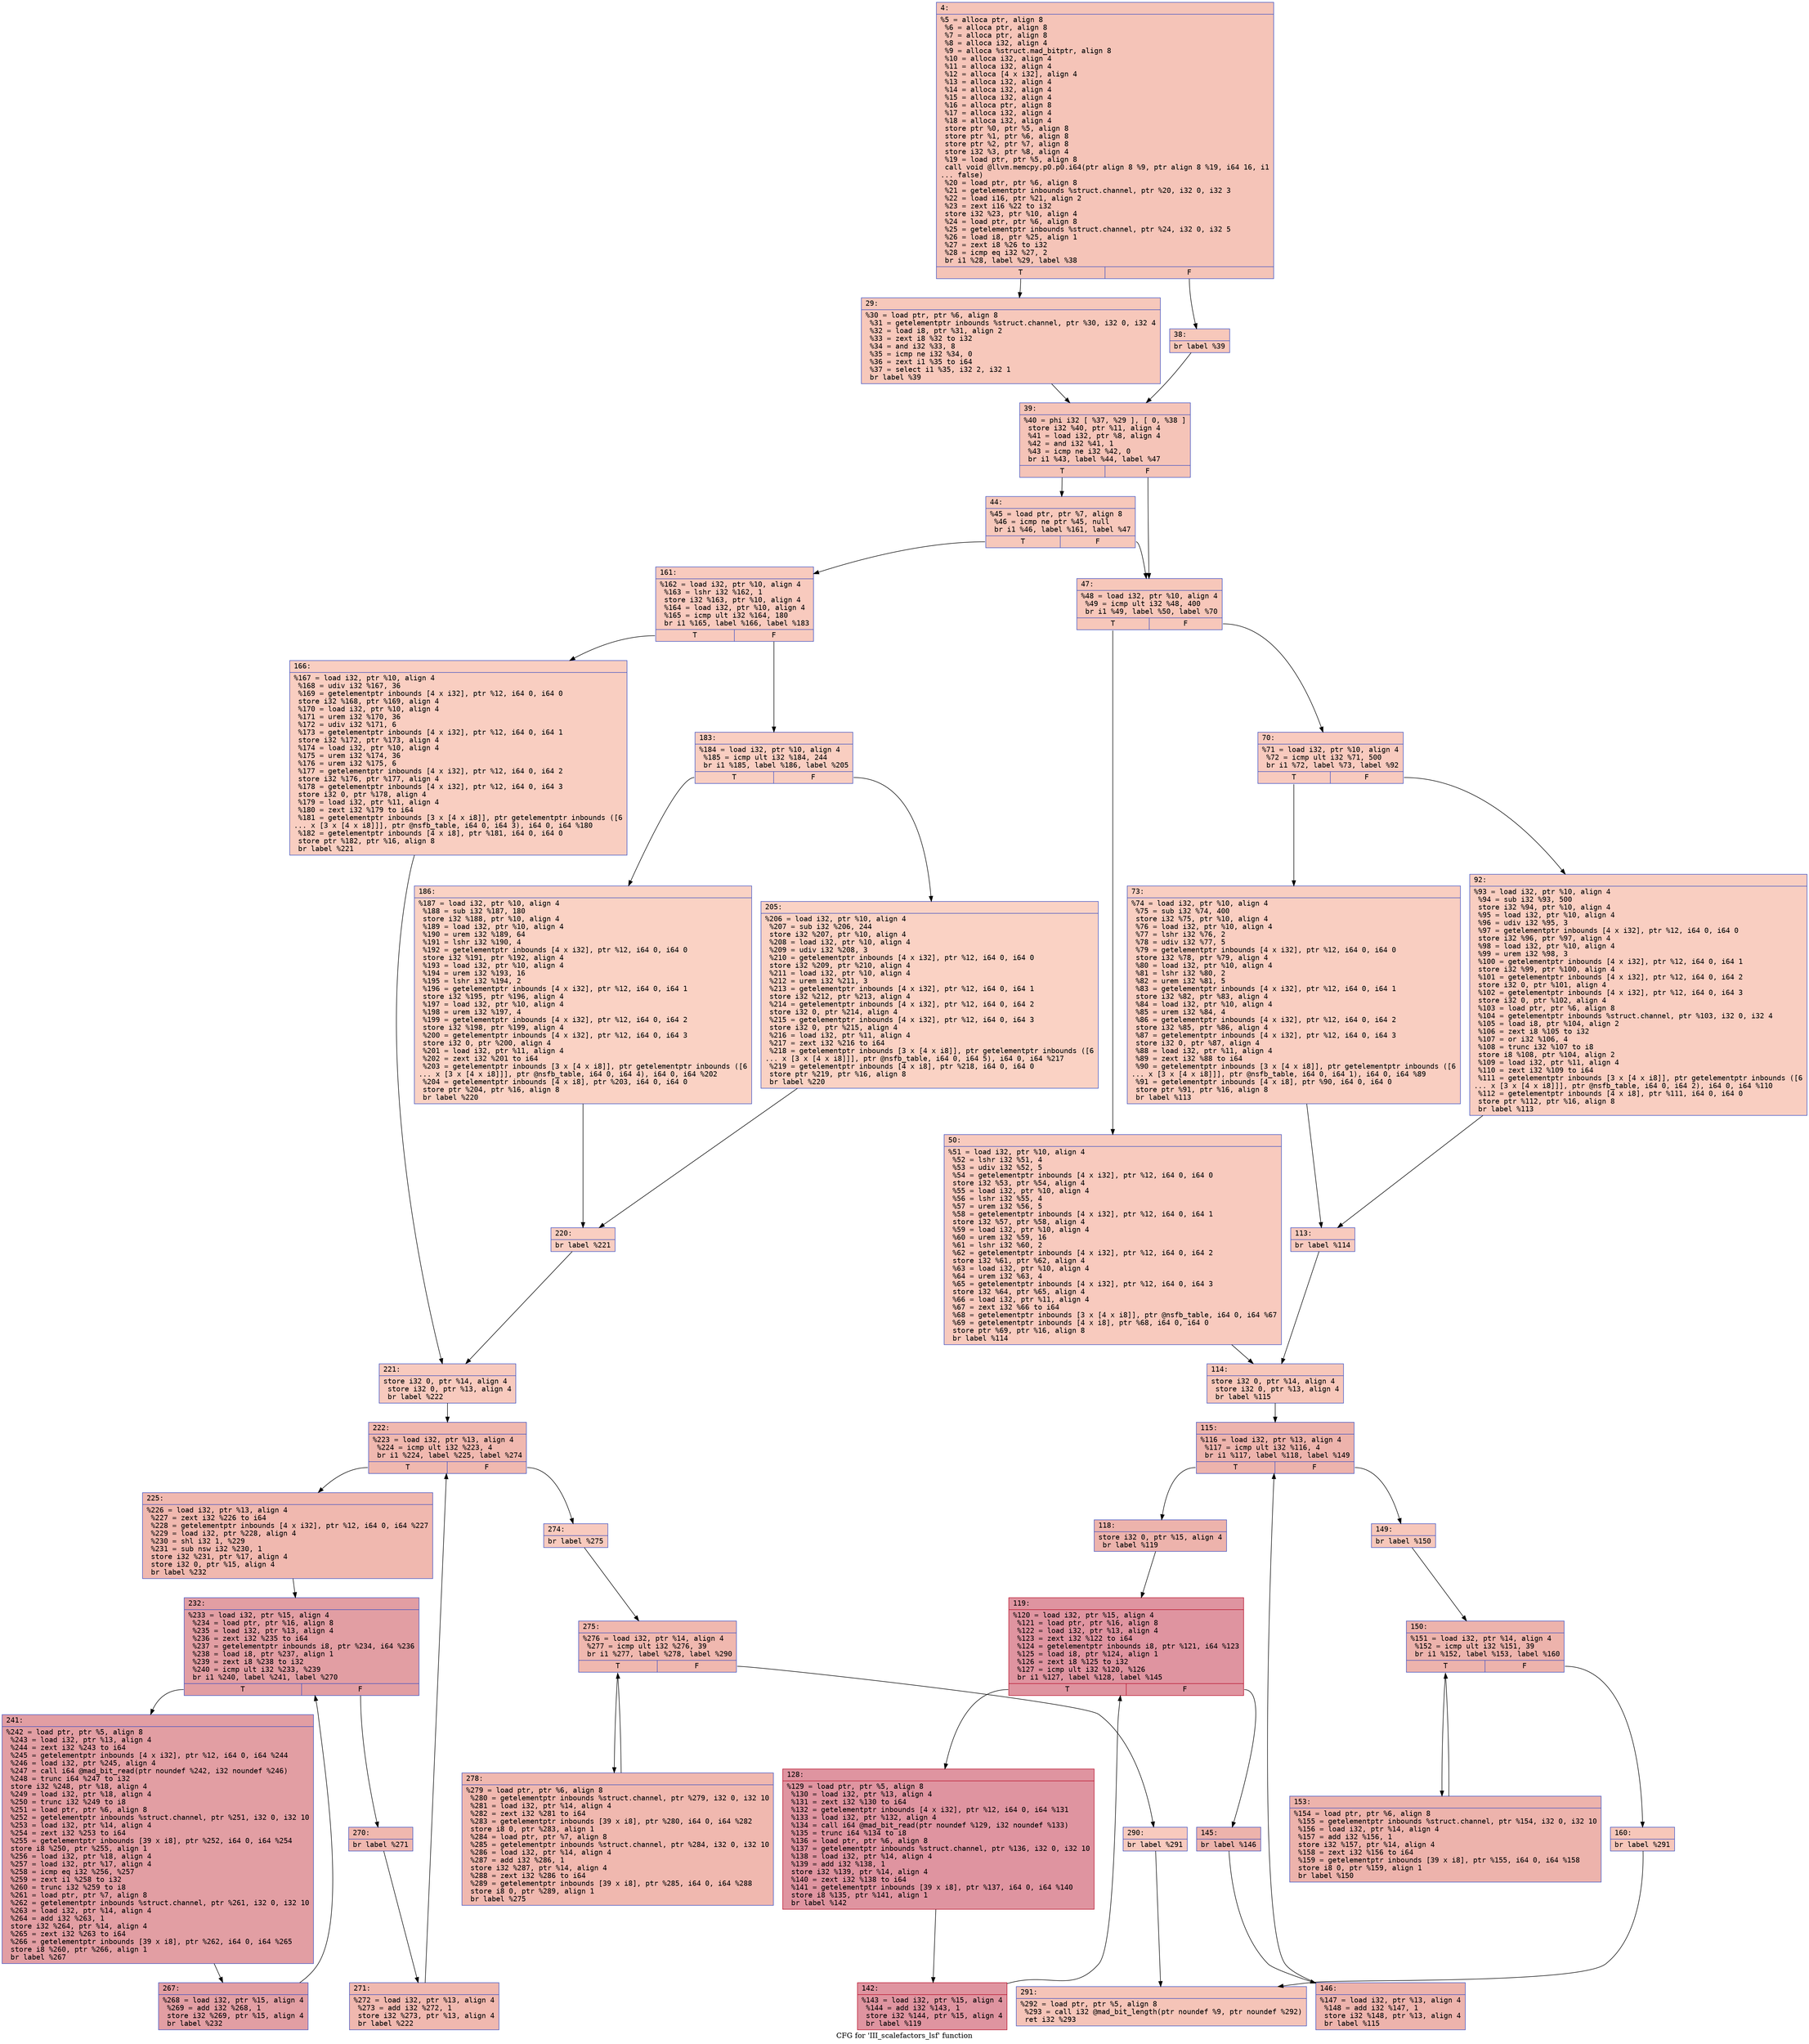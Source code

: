 digraph "CFG for 'III_scalefactors_lsf' function" {
	label="CFG for 'III_scalefactors_lsf' function";

	Node0x600001e8c2d0 [shape=record,color="#3d50c3ff", style=filled, fillcolor="#e97a5f70" fontname="Courier",label="{4:\l|  %5 = alloca ptr, align 8\l  %6 = alloca ptr, align 8\l  %7 = alloca ptr, align 8\l  %8 = alloca i32, align 4\l  %9 = alloca %struct.mad_bitptr, align 8\l  %10 = alloca i32, align 4\l  %11 = alloca i32, align 4\l  %12 = alloca [4 x i32], align 4\l  %13 = alloca i32, align 4\l  %14 = alloca i32, align 4\l  %15 = alloca i32, align 4\l  %16 = alloca ptr, align 8\l  %17 = alloca i32, align 4\l  %18 = alloca i32, align 4\l  store ptr %0, ptr %5, align 8\l  store ptr %1, ptr %6, align 8\l  store ptr %2, ptr %7, align 8\l  store i32 %3, ptr %8, align 4\l  %19 = load ptr, ptr %5, align 8\l  call void @llvm.memcpy.p0.p0.i64(ptr align 8 %9, ptr align 8 %19, i64 16, i1\l... false)\l  %20 = load ptr, ptr %6, align 8\l  %21 = getelementptr inbounds %struct.channel, ptr %20, i32 0, i32 3\l  %22 = load i16, ptr %21, align 2\l  %23 = zext i16 %22 to i32\l  store i32 %23, ptr %10, align 4\l  %24 = load ptr, ptr %6, align 8\l  %25 = getelementptr inbounds %struct.channel, ptr %24, i32 0, i32 5\l  %26 = load i8, ptr %25, align 1\l  %27 = zext i8 %26 to i32\l  %28 = icmp eq i32 %27, 2\l  br i1 %28, label %29, label %38\l|{<s0>T|<s1>F}}"];
	Node0x600001e8c2d0:s0 -> Node0x600001e8c410[tooltip="4 -> 29\nProbability 50.00%" ];
	Node0x600001e8c2d0:s1 -> Node0x600001e8c460[tooltip="4 -> 38\nProbability 50.00%" ];
	Node0x600001e8c410 [shape=record,color="#3d50c3ff", style=filled, fillcolor="#ed836670" fontname="Courier",label="{29:\l|  %30 = load ptr, ptr %6, align 8\l  %31 = getelementptr inbounds %struct.channel, ptr %30, i32 0, i32 4\l  %32 = load i8, ptr %31, align 2\l  %33 = zext i8 %32 to i32\l  %34 = and i32 %33, 8\l  %35 = icmp ne i32 %34, 0\l  %36 = zext i1 %35 to i64\l  %37 = select i1 %35, i32 2, i32 1\l  br label %39\l}"];
	Node0x600001e8c410 -> Node0x600001e8c4b0[tooltip="29 -> 39\nProbability 100.00%" ];
	Node0x600001e8c460 [shape=record,color="#3d50c3ff", style=filled, fillcolor="#ed836670" fontname="Courier",label="{38:\l|  br label %39\l}"];
	Node0x600001e8c460 -> Node0x600001e8c4b0[tooltip="38 -> 39\nProbability 100.00%" ];
	Node0x600001e8c4b0 [shape=record,color="#3d50c3ff", style=filled, fillcolor="#e97a5f70" fontname="Courier",label="{39:\l|  %40 = phi i32 [ %37, %29 ], [ 0, %38 ]\l  store i32 %40, ptr %11, align 4\l  %41 = load i32, ptr %8, align 4\l  %42 = and i32 %41, 1\l  %43 = icmp ne i32 %42, 0\l  br i1 %43, label %44, label %47\l|{<s0>T|<s1>F}}"];
	Node0x600001e8c4b0:s0 -> Node0x600001e8c500[tooltip="39 -> 44\nProbability 50.00%" ];
	Node0x600001e8c4b0:s1 -> Node0x600001e8c550[tooltip="39 -> 47\nProbability 50.00%" ];
	Node0x600001e8c500 [shape=record,color="#3d50c3ff", style=filled, fillcolor="#ed836670" fontname="Courier",label="{44:\l|  %45 = load ptr, ptr %7, align 8\l  %46 = icmp ne ptr %45, null\l  br i1 %46, label %161, label %47\l|{<s0>T|<s1>F}}"];
	Node0x600001e8c500:s0 -> Node0x600001e8caf0[tooltip="44 -> 161\nProbability 62.50%" ];
	Node0x600001e8c500:s1 -> Node0x600001e8c550[tooltip="44 -> 47\nProbability 37.50%" ];
	Node0x600001e8c550 [shape=record,color="#3d50c3ff", style=filled, fillcolor="#ec7f6370" fontname="Courier",label="{47:\l|  %48 = load i32, ptr %10, align 4\l  %49 = icmp ult i32 %48, 400\l  br i1 %49, label %50, label %70\l|{<s0>T|<s1>F}}"];
	Node0x600001e8c550:s0 -> Node0x600001e8c5a0[tooltip="47 -> 50\nProbability 50.00%" ];
	Node0x600001e8c550:s1 -> Node0x600001e8c5f0[tooltip="47 -> 70\nProbability 50.00%" ];
	Node0x600001e8c5a0 [shape=record,color="#3d50c3ff", style=filled, fillcolor="#ef886b70" fontname="Courier",label="{50:\l|  %51 = load i32, ptr %10, align 4\l  %52 = lshr i32 %51, 4\l  %53 = udiv i32 %52, 5\l  %54 = getelementptr inbounds [4 x i32], ptr %12, i64 0, i64 0\l  store i32 %53, ptr %54, align 4\l  %55 = load i32, ptr %10, align 4\l  %56 = lshr i32 %55, 4\l  %57 = urem i32 %56, 5\l  %58 = getelementptr inbounds [4 x i32], ptr %12, i64 0, i64 1\l  store i32 %57, ptr %58, align 4\l  %59 = load i32, ptr %10, align 4\l  %60 = urem i32 %59, 16\l  %61 = lshr i32 %60, 2\l  %62 = getelementptr inbounds [4 x i32], ptr %12, i64 0, i64 2\l  store i32 %61, ptr %62, align 4\l  %63 = load i32, ptr %10, align 4\l  %64 = urem i32 %63, 4\l  %65 = getelementptr inbounds [4 x i32], ptr %12, i64 0, i64 3\l  store i32 %64, ptr %65, align 4\l  %66 = load i32, ptr %11, align 4\l  %67 = zext i32 %66 to i64\l  %68 = getelementptr inbounds [3 x [4 x i8]], ptr @nsfb_table, i64 0, i64 %67\l  %69 = getelementptr inbounds [4 x i8], ptr %68, i64 0, i64 0\l  store ptr %69, ptr %16, align 8\l  br label %114\l}"];
	Node0x600001e8c5a0 -> Node0x600001e8c730[tooltip="50 -> 114\nProbability 100.00%" ];
	Node0x600001e8c5f0 [shape=record,color="#3d50c3ff", style=filled, fillcolor="#ef886b70" fontname="Courier",label="{70:\l|  %71 = load i32, ptr %10, align 4\l  %72 = icmp ult i32 %71, 500\l  br i1 %72, label %73, label %92\l|{<s0>T|<s1>F}}"];
	Node0x600001e8c5f0:s0 -> Node0x600001e8c640[tooltip="70 -> 73\nProbability 50.00%" ];
	Node0x600001e8c5f0:s1 -> Node0x600001e8c690[tooltip="70 -> 92\nProbability 50.00%" ];
	Node0x600001e8c640 [shape=record,color="#3d50c3ff", style=filled, fillcolor="#f2907270" fontname="Courier",label="{73:\l|  %74 = load i32, ptr %10, align 4\l  %75 = sub i32 %74, 400\l  store i32 %75, ptr %10, align 4\l  %76 = load i32, ptr %10, align 4\l  %77 = lshr i32 %76, 2\l  %78 = udiv i32 %77, 5\l  %79 = getelementptr inbounds [4 x i32], ptr %12, i64 0, i64 0\l  store i32 %78, ptr %79, align 4\l  %80 = load i32, ptr %10, align 4\l  %81 = lshr i32 %80, 2\l  %82 = urem i32 %81, 5\l  %83 = getelementptr inbounds [4 x i32], ptr %12, i64 0, i64 1\l  store i32 %82, ptr %83, align 4\l  %84 = load i32, ptr %10, align 4\l  %85 = urem i32 %84, 4\l  %86 = getelementptr inbounds [4 x i32], ptr %12, i64 0, i64 2\l  store i32 %85, ptr %86, align 4\l  %87 = getelementptr inbounds [4 x i32], ptr %12, i64 0, i64 3\l  store i32 0, ptr %87, align 4\l  %88 = load i32, ptr %11, align 4\l  %89 = zext i32 %88 to i64\l  %90 = getelementptr inbounds [3 x [4 x i8]], ptr getelementptr inbounds ([6\l... x [3 x [4 x i8]]], ptr @nsfb_table, i64 0, i64 1), i64 0, i64 %89\l  %91 = getelementptr inbounds [4 x i8], ptr %90, i64 0, i64 0\l  store ptr %91, ptr %16, align 8\l  br label %113\l}"];
	Node0x600001e8c640 -> Node0x600001e8c6e0[tooltip="73 -> 113\nProbability 100.00%" ];
	Node0x600001e8c690 [shape=record,color="#3d50c3ff", style=filled, fillcolor="#f2907270" fontname="Courier",label="{92:\l|  %93 = load i32, ptr %10, align 4\l  %94 = sub i32 %93, 500\l  store i32 %94, ptr %10, align 4\l  %95 = load i32, ptr %10, align 4\l  %96 = udiv i32 %95, 3\l  %97 = getelementptr inbounds [4 x i32], ptr %12, i64 0, i64 0\l  store i32 %96, ptr %97, align 4\l  %98 = load i32, ptr %10, align 4\l  %99 = urem i32 %98, 3\l  %100 = getelementptr inbounds [4 x i32], ptr %12, i64 0, i64 1\l  store i32 %99, ptr %100, align 4\l  %101 = getelementptr inbounds [4 x i32], ptr %12, i64 0, i64 2\l  store i32 0, ptr %101, align 4\l  %102 = getelementptr inbounds [4 x i32], ptr %12, i64 0, i64 3\l  store i32 0, ptr %102, align 4\l  %103 = load ptr, ptr %6, align 8\l  %104 = getelementptr inbounds %struct.channel, ptr %103, i32 0, i32 4\l  %105 = load i8, ptr %104, align 2\l  %106 = zext i8 %105 to i32\l  %107 = or i32 %106, 4\l  %108 = trunc i32 %107 to i8\l  store i8 %108, ptr %104, align 2\l  %109 = load i32, ptr %11, align 4\l  %110 = zext i32 %109 to i64\l  %111 = getelementptr inbounds [3 x [4 x i8]], ptr getelementptr inbounds ([6\l... x [3 x [4 x i8]]], ptr @nsfb_table, i64 0, i64 2), i64 0, i64 %110\l  %112 = getelementptr inbounds [4 x i8], ptr %111, i64 0, i64 0\l  store ptr %112, ptr %16, align 8\l  br label %113\l}"];
	Node0x600001e8c690 -> Node0x600001e8c6e0[tooltip="92 -> 113\nProbability 100.00%" ];
	Node0x600001e8c6e0 [shape=record,color="#3d50c3ff", style=filled, fillcolor="#ef886b70" fontname="Courier",label="{113:\l|  br label %114\l}"];
	Node0x600001e8c6e0 -> Node0x600001e8c730[tooltip="113 -> 114\nProbability 100.00%" ];
	Node0x600001e8c730 [shape=record,color="#3d50c3ff", style=filled, fillcolor="#ec7f6370" fontname="Courier",label="{114:\l|  store i32 0, ptr %14, align 4\l  store i32 0, ptr %13, align 4\l  br label %115\l}"];
	Node0x600001e8c730 -> Node0x600001e8c780[tooltip="114 -> 115\nProbability 100.00%" ];
	Node0x600001e8c780 [shape=record,color="#3d50c3ff", style=filled, fillcolor="#d6524470" fontname="Courier",label="{115:\l|  %116 = load i32, ptr %13, align 4\l  %117 = icmp ult i32 %116, 4\l  br i1 %117, label %118, label %149\l|{<s0>T|<s1>F}}"];
	Node0x600001e8c780:s0 -> Node0x600001e8c7d0[tooltip="115 -> 118\nProbability 96.88%" ];
	Node0x600001e8c780:s1 -> Node0x600001e8c9b0[tooltip="115 -> 149\nProbability 3.12%" ];
	Node0x600001e8c7d0 [shape=record,color="#3d50c3ff", style=filled, fillcolor="#d6524470" fontname="Courier",label="{118:\l|  store i32 0, ptr %15, align 4\l  br label %119\l}"];
	Node0x600001e8c7d0 -> Node0x600001e8c820[tooltip="118 -> 119\nProbability 100.00%" ];
	Node0x600001e8c820 [shape=record,color="#b70d28ff", style=filled, fillcolor="#b70d2870" fontname="Courier",label="{119:\l|  %120 = load i32, ptr %15, align 4\l  %121 = load ptr, ptr %16, align 8\l  %122 = load i32, ptr %13, align 4\l  %123 = zext i32 %122 to i64\l  %124 = getelementptr inbounds i8, ptr %121, i64 %123\l  %125 = load i8, ptr %124, align 1\l  %126 = zext i8 %125 to i32\l  %127 = icmp ult i32 %120, %126\l  br i1 %127, label %128, label %145\l|{<s0>T|<s1>F}}"];
	Node0x600001e8c820:s0 -> Node0x600001e8c870[tooltip="119 -> 128\nProbability 96.88%" ];
	Node0x600001e8c820:s1 -> Node0x600001e8c910[tooltip="119 -> 145\nProbability 3.12%" ];
	Node0x600001e8c870 [shape=record,color="#b70d28ff", style=filled, fillcolor="#b70d2870" fontname="Courier",label="{128:\l|  %129 = load ptr, ptr %5, align 8\l  %130 = load i32, ptr %13, align 4\l  %131 = zext i32 %130 to i64\l  %132 = getelementptr inbounds [4 x i32], ptr %12, i64 0, i64 %131\l  %133 = load i32, ptr %132, align 4\l  %134 = call i64 @mad_bit_read(ptr noundef %129, i32 noundef %133)\l  %135 = trunc i64 %134 to i8\l  %136 = load ptr, ptr %6, align 8\l  %137 = getelementptr inbounds %struct.channel, ptr %136, i32 0, i32 10\l  %138 = load i32, ptr %14, align 4\l  %139 = add i32 %138, 1\l  store i32 %139, ptr %14, align 4\l  %140 = zext i32 %138 to i64\l  %141 = getelementptr inbounds [39 x i8], ptr %137, i64 0, i64 %140\l  store i8 %135, ptr %141, align 1\l  br label %142\l}"];
	Node0x600001e8c870 -> Node0x600001e8c8c0[tooltip="128 -> 142\nProbability 100.00%" ];
	Node0x600001e8c8c0 [shape=record,color="#b70d28ff", style=filled, fillcolor="#b70d2870" fontname="Courier",label="{142:\l|  %143 = load i32, ptr %15, align 4\l  %144 = add i32 %143, 1\l  store i32 %144, ptr %15, align 4\l  br label %119\l}"];
	Node0x600001e8c8c0 -> Node0x600001e8c820[tooltip="142 -> 119\nProbability 100.00%" ];
	Node0x600001e8c910 [shape=record,color="#3d50c3ff", style=filled, fillcolor="#d6524470" fontname="Courier",label="{145:\l|  br label %146\l}"];
	Node0x600001e8c910 -> Node0x600001e8c960[tooltip="145 -> 146\nProbability 100.00%" ];
	Node0x600001e8c960 [shape=record,color="#3d50c3ff", style=filled, fillcolor="#d6524470" fontname="Courier",label="{146:\l|  %147 = load i32, ptr %13, align 4\l  %148 = add i32 %147, 1\l  store i32 %148, ptr %13, align 4\l  br label %115\l}"];
	Node0x600001e8c960 -> Node0x600001e8c780[tooltip="146 -> 115\nProbability 100.00%" ];
	Node0x600001e8c9b0 [shape=record,color="#3d50c3ff", style=filled, fillcolor="#ec7f6370" fontname="Courier",label="{149:\l|  br label %150\l}"];
	Node0x600001e8c9b0 -> Node0x600001e8ca00[tooltip="149 -> 150\nProbability 100.00%" ];
	Node0x600001e8ca00 [shape=record,color="#3d50c3ff", style=filled, fillcolor="#d6524470" fontname="Courier",label="{150:\l|  %151 = load i32, ptr %14, align 4\l  %152 = icmp ult i32 %151, 39\l  br i1 %152, label %153, label %160\l|{<s0>T|<s1>F}}"];
	Node0x600001e8ca00:s0 -> Node0x600001e8ca50[tooltip="150 -> 153\nProbability 96.88%" ];
	Node0x600001e8ca00:s1 -> Node0x600001e8caa0[tooltip="150 -> 160\nProbability 3.12%" ];
	Node0x600001e8ca50 [shape=record,color="#3d50c3ff", style=filled, fillcolor="#d6524470" fontname="Courier",label="{153:\l|  %154 = load ptr, ptr %6, align 8\l  %155 = getelementptr inbounds %struct.channel, ptr %154, i32 0, i32 10\l  %156 = load i32, ptr %14, align 4\l  %157 = add i32 %156, 1\l  store i32 %157, ptr %14, align 4\l  %158 = zext i32 %156 to i64\l  %159 = getelementptr inbounds [39 x i8], ptr %155, i64 0, i64 %158\l  store i8 0, ptr %159, align 1\l  br label %150\l}"];
	Node0x600001e8ca50 -> Node0x600001e8ca00[tooltip="153 -> 150\nProbability 100.00%" ];
	Node0x600001e8caa0 [shape=record,color="#3d50c3ff", style=filled, fillcolor="#ec7f6370" fontname="Courier",label="{160:\l|  br label %291\l}"];
	Node0x600001e8caa0 -> Node0x600001e8d090[tooltip="160 -> 291\nProbability 100.00%" ];
	Node0x600001e8caf0 [shape=record,color="#3d50c3ff", style=filled, fillcolor="#ef886b70" fontname="Courier",label="{161:\l|  %162 = load i32, ptr %10, align 4\l  %163 = lshr i32 %162, 1\l  store i32 %163, ptr %10, align 4\l  %164 = load i32, ptr %10, align 4\l  %165 = icmp ult i32 %164, 180\l  br i1 %165, label %166, label %183\l|{<s0>T|<s1>F}}"];
	Node0x600001e8caf0:s0 -> Node0x600001e8cb40[tooltip="161 -> 166\nProbability 50.00%" ];
	Node0x600001e8caf0:s1 -> Node0x600001e8cb90[tooltip="161 -> 183\nProbability 50.00%" ];
	Node0x600001e8cb40 [shape=record,color="#3d50c3ff", style=filled, fillcolor="#f2907270" fontname="Courier",label="{166:\l|  %167 = load i32, ptr %10, align 4\l  %168 = udiv i32 %167, 36\l  %169 = getelementptr inbounds [4 x i32], ptr %12, i64 0, i64 0\l  store i32 %168, ptr %169, align 4\l  %170 = load i32, ptr %10, align 4\l  %171 = urem i32 %170, 36\l  %172 = udiv i32 %171, 6\l  %173 = getelementptr inbounds [4 x i32], ptr %12, i64 0, i64 1\l  store i32 %172, ptr %173, align 4\l  %174 = load i32, ptr %10, align 4\l  %175 = urem i32 %174, 36\l  %176 = urem i32 %175, 6\l  %177 = getelementptr inbounds [4 x i32], ptr %12, i64 0, i64 2\l  store i32 %176, ptr %177, align 4\l  %178 = getelementptr inbounds [4 x i32], ptr %12, i64 0, i64 3\l  store i32 0, ptr %178, align 4\l  %179 = load i32, ptr %11, align 4\l  %180 = zext i32 %179 to i64\l  %181 = getelementptr inbounds [3 x [4 x i8]], ptr getelementptr inbounds ([6\l... x [3 x [4 x i8]]], ptr @nsfb_table, i64 0, i64 3), i64 0, i64 %180\l  %182 = getelementptr inbounds [4 x i8], ptr %181, i64 0, i64 0\l  store ptr %182, ptr %16, align 8\l  br label %221\l}"];
	Node0x600001e8cb40 -> Node0x600001e8ccd0[tooltip="166 -> 221\nProbability 100.00%" ];
	Node0x600001e8cb90 [shape=record,color="#3d50c3ff", style=filled, fillcolor="#f2907270" fontname="Courier",label="{183:\l|  %184 = load i32, ptr %10, align 4\l  %185 = icmp ult i32 %184, 244\l  br i1 %185, label %186, label %205\l|{<s0>T|<s1>F}}"];
	Node0x600001e8cb90:s0 -> Node0x600001e8cbe0[tooltip="183 -> 186\nProbability 50.00%" ];
	Node0x600001e8cb90:s1 -> Node0x600001e8cc30[tooltip="183 -> 205\nProbability 50.00%" ];
	Node0x600001e8cbe0 [shape=record,color="#3d50c3ff", style=filled, fillcolor="#f4987a70" fontname="Courier",label="{186:\l|  %187 = load i32, ptr %10, align 4\l  %188 = sub i32 %187, 180\l  store i32 %188, ptr %10, align 4\l  %189 = load i32, ptr %10, align 4\l  %190 = urem i32 %189, 64\l  %191 = lshr i32 %190, 4\l  %192 = getelementptr inbounds [4 x i32], ptr %12, i64 0, i64 0\l  store i32 %191, ptr %192, align 4\l  %193 = load i32, ptr %10, align 4\l  %194 = urem i32 %193, 16\l  %195 = lshr i32 %194, 2\l  %196 = getelementptr inbounds [4 x i32], ptr %12, i64 0, i64 1\l  store i32 %195, ptr %196, align 4\l  %197 = load i32, ptr %10, align 4\l  %198 = urem i32 %197, 4\l  %199 = getelementptr inbounds [4 x i32], ptr %12, i64 0, i64 2\l  store i32 %198, ptr %199, align 4\l  %200 = getelementptr inbounds [4 x i32], ptr %12, i64 0, i64 3\l  store i32 0, ptr %200, align 4\l  %201 = load i32, ptr %11, align 4\l  %202 = zext i32 %201 to i64\l  %203 = getelementptr inbounds [3 x [4 x i8]], ptr getelementptr inbounds ([6\l... x [3 x [4 x i8]]], ptr @nsfb_table, i64 0, i64 4), i64 0, i64 %202\l  %204 = getelementptr inbounds [4 x i8], ptr %203, i64 0, i64 0\l  store ptr %204, ptr %16, align 8\l  br label %220\l}"];
	Node0x600001e8cbe0 -> Node0x600001e8cc80[tooltip="186 -> 220\nProbability 100.00%" ];
	Node0x600001e8cc30 [shape=record,color="#3d50c3ff", style=filled, fillcolor="#f4987a70" fontname="Courier",label="{205:\l|  %206 = load i32, ptr %10, align 4\l  %207 = sub i32 %206, 244\l  store i32 %207, ptr %10, align 4\l  %208 = load i32, ptr %10, align 4\l  %209 = udiv i32 %208, 3\l  %210 = getelementptr inbounds [4 x i32], ptr %12, i64 0, i64 0\l  store i32 %209, ptr %210, align 4\l  %211 = load i32, ptr %10, align 4\l  %212 = urem i32 %211, 3\l  %213 = getelementptr inbounds [4 x i32], ptr %12, i64 0, i64 1\l  store i32 %212, ptr %213, align 4\l  %214 = getelementptr inbounds [4 x i32], ptr %12, i64 0, i64 2\l  store i32 0, ptr %214, align 4\l  %215 = getelementptr inbounds [4 x i32], ptr %12, i64 0, i64 3\l  store i32 0, ptr %215, align 4\l  %216 = load i32, ptr %11, align 4\l  %217 = zext i32 %216 to i64\l  %218 = getelementptr inbounds [3 x [4 x i8]], ptr getelementptr inbounds ([6\l... x [3 x [4 x i8]]], ptr @nsfb_table, i64 0, i64 5), i64 0, i64 %217\l  %219 = getelementptr inbounds [4 x i8], ptr %218, i64 0, i64 0\l  store ptr %219, ptr %16, align 8\l  br label %220\l}"];
	Node0x600001e8cc30 -> Node0x600001e8cc80[tooltip="205 -> 220\nProbability 100.00%" ];
	Node0x600001e8cc80 [shape=record,color="#3d50c3ff", style=filled, fillcolor="#f2907270" fontname="Courier",label="{220:\l|  br label %221\l}"];
	Node0x600001e8cc80 -> Node0x600001e8ccd0[tooltip="220 -> 221\nProbability 100.00%" ];
	Node0x600001e8ccd0 [shape=record,color="#3d50c3ff", style=filled, fillcolor="#ef886b70" fontname="Courier",label="{221:\l|  store i32 0, ptr %14, align 4\l  store i32 0, ptr %13, align 4\l  br label %222\l}"];
	Node0x600001e8ccd0 -> Node0x600001e8cd20[tooltip="221 -> 222\nProbability 100.00%" ];
	Node0x600001e8cd20 [shape=record,color="#3d50c3ff", style=filled, fillcolor="#dc5d4a70" fontname="Courier",label="{222:\l|  %223 = load i32, ptr %13, align 4\l  %224 = icmp ult i32 %223, 4\l  br i1 %224, label %225, label %274\l|{<s0>T|<s1>F}}"];
	Node0x600001e8cd20:s0 -> Node0x600001e8cd70[tooltip="222 -> 225\nProbability 96.88%" ];
	Node0x600001e8cd20:s1 -> Node0x600001e8cf50[tooltip="222 -> 274\nProbability 3.12%" ];
	Node0x600001e8cd70 [shape=record,color="#3d50c3ff", style=filled, fillcolor="#dc5d4a70" fontname="Courier",label="{225:\l|  %226 = load i32, ptr %13, align 4\l  %227 = zext i32 %226 to i64\l  %228 = getelementptr inbounds [4 x i32], ptr %12, i64 0, i64 %227\l  %229 = load i32, ptr %228, align 4\l  %230 = shl i32 1, %229\l  %231 = sub nsw i32 %230, 1\l  store i32 %231, ptr %17, align 4\l  store i32 0, ptr %15, align 4\l  br label %232\l}"];
	Node0x600001e8cd70 -> Node0x600001e8cdc0[tooltip="225 -> 232\nProbability 100.00%" ];
	Node0x600001e8cdc0 [shape=record,color="#3d50c3ff", style=filled, fillcolor="#be242e70" fontname="Courier",label="{232:\l|  %233 = load i32, ptr %15, align 4\l  %234 = load ptr, ptr %16, align 8\l  %235 = load i32, ptr %13, align 4\l  %236 = zext i32 %235 to i64\l  %237 = getelementptr inbounds i8, ptr %234, i64 %236\l  %238 = load i8, ptr %237, align 1\l  %239 = zext i8 %238 to i32\l  %240 = icmp ult i32 %233, %239\l  br i1 %240, label %241, label %270\l|{<s0>T|<s1>F}}"];
	Node0x600001e8cdc0:s0 -> Node0x600001e8ce10[tooltip="232 -> 241\nProbability 96.88%" ];
	Node0x600001e8cdc0:s1 -> Node0x600001e8ceb0[tooltip="232 -> 270\nProbability 3.12%" ];
	Node0x600001e8ce10 [shape=record,color="#3d50c3ff", style=filled, fillcolor="#be242e70" fontname="Courier",label="{241:\l|  %242 = load ptr, ptr %5, align 8\l  %243 = load i32, ptr %13, align 4\l  %244 = zext i32 %243 to i64\l  %245 = getelementptr inbounds [4 x i32], ptr %12, i64 0, i64 %244\l  %246 = load i32, ptr %245, align 4\l  %247 = call i64 @mad_bit_read(ptr noundef %242, i32 noundef %246)\l  %248 = trunc i64 %247 to i32\l  store i32 %248, ptr %18, align 4\l  %249 = load i32, ptr %18, align 4\l  %250 = trunc i32 %249 to i8\l  %251 = load ptr, ptr %6, align 8\l  %252 = getelementptr inbounds %struct.channel, ptr %251, i32 0, i32 10\l  %253 = load i32, ptr %14, align 4\l  %254 = zext i32 %253 to i64\l  %255 = getelementptr inbounds [39 x i8], ptr %252, i64 0, i64 %254\l  store i8 %250, ptr %255, align 1\l  %256 = load i32, ptr %18, align 4\l  %257 = load i32, ptr %17, align 4\l  %258 = icmp eq i32 %256, %257\l  %259 = zext i1 %258 to i32\l  %260 = trunc i32 %259 to i8\l  %261 = load ptr, ptr %7, align 8\l  %262 = getelementptr inbounds %struct.channel, ptr %261, i32 0, i32 10\l  %263 = load i32, ptr %14, align 4\l  %264 = add i32 %263, 1\l  store i32 %264, ptr %14, align 4\l  %265 = zext i32 %263 to i64\l  %266 = getelementptr inbounds [39 x i8], ptr %262, i64 0, i64 %265\l  store i8 %260, ptr %266, align 1\l  br label %267\l}"];
	Node0x600001e8ce10 -> Node0x600001e8ce60[tooltip="241 -> 267\nProbability 100.00%" ];
	Node0x600001e8ce60 [shape=record,color="#3d50c3ff", style=filled, fillcolor="#be242e70" fontname="Courier",label="{267:\l|  %268 = load i32, ptr %15, align 4\l  %269 = add i32 %268, 1\l  store i32 %269, ptr %15, align 4\l  br label %232\l}"];
	Node0x600001e8ce60 -> Node0x600001e8cdc0[tooltip="267 -> 232\nProbability 100.00%" ];
	Node0x600001e8ceb0 [shape=record,color="#3d50c3ff", style=filled, fillcolor="#dc5d4a70" fontname="Courier",label="{270:\l|  br label %271\l}"];
	Node0x600001e8ceb0 -> Node0x600001e8cf00[tooltip="270 -> 271\nProbability 100.00%" ];
	Node0x600001e8cf00 [shape=record,color="#3d50c3ff", style=filled, fillcolor="#dc5d4a70" fontname="Courier",label="{271:\l|  %272 = load i32, ptr %13, align 4\l  %273 = add i32 %272, 1\l  store i32 %273, ptr %13, align 4\l  br label %222\l}"];
	Node0x600001e8cf00 -> Node0x600001e8cd20[tooltip="271 -> 222\nProbability 100.00%" ];
	Node0x600001e8cf50 [shape=record,color="#3d50c3ff", style=filled, fillcolor="#ef886b70" fontname="Courier",label="{274:\l|  br label %275\l}"];
	Node0x600001e8cf50 -> Node0x600001e8cfa0[tooltip="274 -> 275\nProbability 100.00%" ];
	Node0x600001e8cfa0 [shape=record,color="#3d50c3ff", style=filled, fillcolor="#dc5d4a70" fontname="Courier",label="{275:\l|  %276 = load i32, ptr %14, align 4\l  %277 = icmp ult i32 %276, 39\l  br i1 %277, label %278, label %290\l|{<s0>T|<s1>F}}"];
	Node0x600001e8cfa0:s0 -> Node0x600001e8cff0[tooltip="275 -> 278\nProbability 96.88%" ];
	Node0x600001e8cfa0:s1 -> Node0x600001e8d040[tooltip="275 -> 290\nProbability 3.12%" ];
	Node0x600001e8cff0 [shape=record,color="#3d50c3ff", style=filled, fillcolor="#dc5d4a70" fontname="Courier",label="{278:\l|  %279 = load ptr, ptr %6, align 8\l  %280 = getelementptr inbounds %struct.channel, ptr %279, i32 0, i32 10\l  %281 = load i32, ptr %14, align 4\l  %282 = zext i32 %281 to i64\l  %283 = getelementptr inbounds [39 x i8], ptr %280, i64 0, i64 %282\l  store i8 0, ptr %283, align 1\l  %284 = load ptr, ptr %7, align 8\l  %285 = getelementptr inbounds %struct.channel, ptr %284, i32 0, i32 10\l  %286 = load i32, ptr %14, align 4\l  %287 = add i32 %286, 1\l  store i32 %287, ptr %14, align 4\l  %288 = zext i32 %286 to i64\l  %289 = getelementptr inbounds [39 x i8], ptr %285, i64 0, i64 %288\l  store i8 0, ptr %289, align 1\l  br label %275\l}"];
	Node0x600001e8cff0 -> Node0x600001e8cfa0[tooltip="278 -> 275\nProbability 100.00%" ];
	Node0x600001e8d040 [shape=record,color="#3d50c3ff", style=filled, fillcolor="#ef886b70" fontname="Courier",label="{290:\l|  br label %291\l}"];
	Node0x600001e8d040 -> Node0x600001e8d090[tooltip="290 -> 291\nProbability 100.00%" ];
	Node0x600001e8d090 [shape=record,color="#3d50c3ff", style=filled, fillcolor="#e97a5f70" fontname="Courier",label="{291:\l|  %292 = load ptr, ptr %5, align 8\l  %293 = call i32 @mad_bit_length(ptr noundef %9, ptr noundef %292)\l  ret i32 %293\l}"];
}
